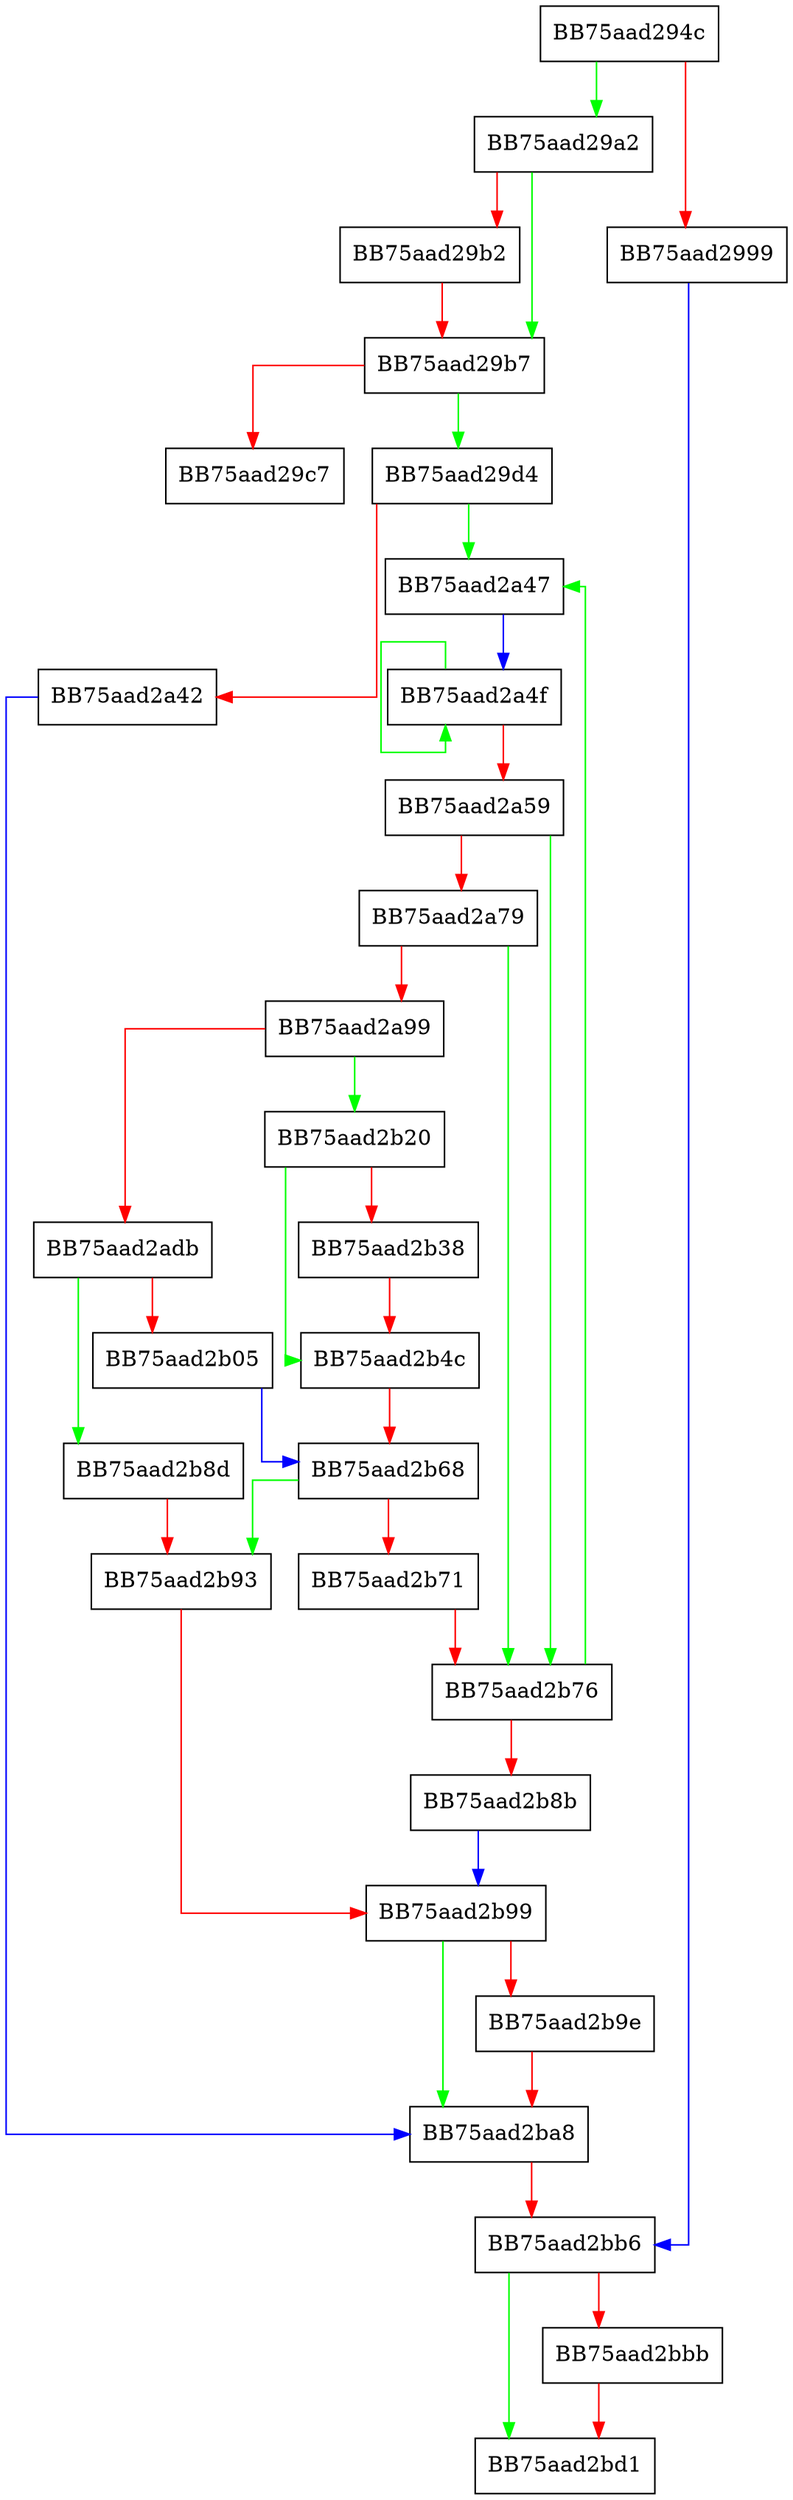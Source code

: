 digraph InternalMpPathForEachFile {
  node [shape="box"];
  graph [splines=ortho];
  BB75aad294c -> BB75aad29a2 [color="green"];
  BB75aad294c -> BB75aad2999 [color="red"];
  BB75aad2999 -> BB75aad2bb6 [color="blue"];
  BB75aad29a2 -> BB75aad29b7 [color="green"];
  BB75aad29a2 -> BB75aad29b2 [color="red"];
  BB75aad29b2 -> BB75aad29b7 [color="red"];
  BB75aad29b7 -> BB75aad29d4 [color="green"];
  BB75aad29b7 -> BB75aad29c7 [color="red"];
  BB75aad29d4 -> BB75aad2a47 [color="green"];
  BB75aad29d4 -> BB75aad2a42 [color="red"];
  BB75aad2a42 -> BB75aad2ba8 [color="blue"];
  BB75aad2a47 -> BB75aad2a4f [color="blue"];
  BB75aad2a4f -> BB75aad2a4f [color="green"];
  BB75aad2a4f -> BB75aad2a59 [color="red"];
  BB75aad2a59 -> BB75aad2b76 [color="green"];
  BB75aad2a59 -> BB75aad2a79 [color="red"];
  BB75aad2a79 -> BB75aad2b76 [color="green"];
  BB75aad2a79 -> BB75aad2a99 [color="red"];
  BB75aad2a99 -> BB75aad2b20 [color="green"];
  BB75aad2a99 -> BB75aad2adb [color="red"];
  BB75aad2adb -> BB75aad2b8d [color="green"];
  BB75aad2adb -> BB75aad2b05 [color="red"];
  BB75aad2b05 -> BB75aad2b68 [color="blue"];
  BB75aad2b20 -> BB75aad2b4c [color="green"];
  BB75aad2b20 -> BB75aad2b38 [color="red"];
  BB75aad2b38 -> BB75aad2b4c [color="red"];
  BB75aad2b4c -> BB75aad2b68 [color="red"];
  BB75aad2b68 -> BB75aad2b93 [color="green"];
  BB75aad2b68 -> BB75aad2b71 [color="red"];
  BB75aad2b71 -> BB75aad2b76 [color="red"];
  BB75aad2b76 -> BB75aad2a47 [color="green"];
  BB75aad2b76 -> BB75aad2b8b [color="red"];
  BB75aad2b8b -> BB75aad2b99 [color="blue"];
  BB75aad2b8d -> BB75aad2b93 [color="red"];
  BB75aad2b93 -> BB75aad2b99 [color="red"];
  BB75aad2b99 -> BB75aad2ba8 [color="green"];
  BB75aad2b99 -> BB75aad2b9e [color="red"];
  BB75aad2b9e -> BB75aad2ba8 [color="red"];
  BB75aad2ba8 -> BB75aad2bb6 [color="red"];
  BB75aad2bb6 -> BB75aad2bd1 [color="green"];
  BB75aad2bb6 -> BB75aad2bbb [color="red"];
  BB75aad2bbb -> BB75aad2bd1 [color="red"];
}